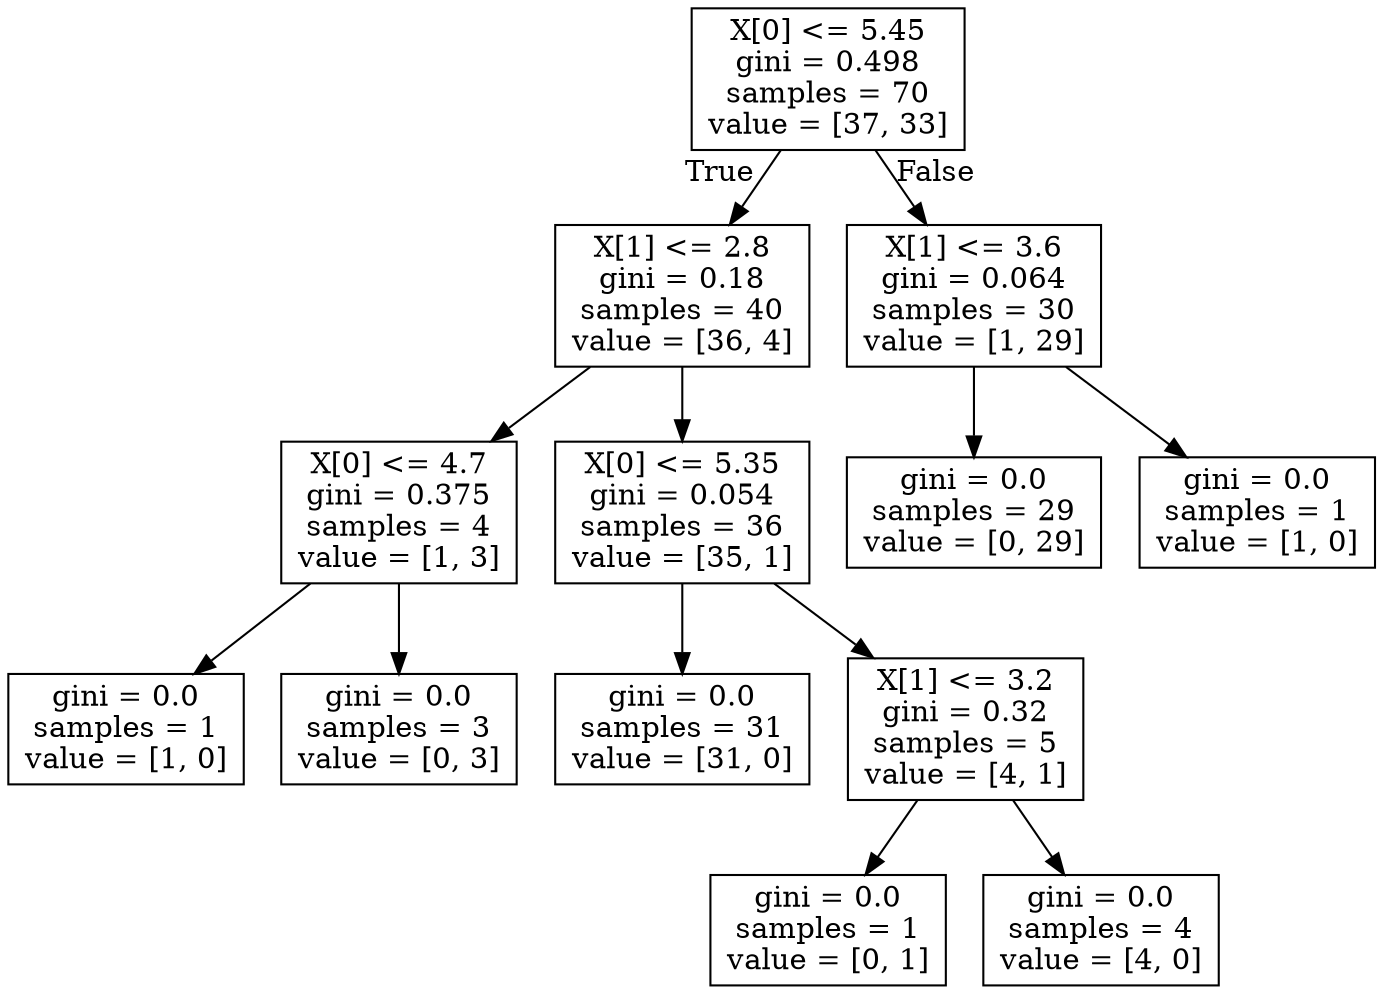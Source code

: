 digraph Tree {
node [shape=box] ;
0 [label="X[0] <= 5.45\ngini = 0.498\nsamples = 70\nvalue = [37, 33]"] ;
1 [label="X[1] <= 2.8\ngini = 0.18\nsamples = 40\nvalue = [36, 4]"] ;
0 -> 1 [labeldistance=2.5, labelangle=45, headlabel="True"] ;
2 [label="X[0] <= 4.7\ngini = 0.375\nsamples = 4\nvalue = [1, 3]"] ;
1 -> 2 ;
3 [label="gini = 0.0\nsamples = 1\nvalue = [1, 0]"] ;
2 -> 3 ;
4 [label="gini = 0.0\nsamples = 3\nvalue = [0, 3]"] ;
2 -> 4 ;
5 [label="X[0] <= 5.35\ngini = 0.054\nsamples = 36\nvalue = [35, 1]"] ;
1 -> 5 ;
6 [label="gini = 0.0\nsamples = 31\nvalue = [31, 0]"] ;
5 -> 6 ;
7 [label="X[1] <= 3.2\ngini = 0.32\nsamples = 5\nvalue = [4, 1]"] ;
5 -> 7 ;
8 [label="gini = 0.0\nsamples = 1\nvalue = [0, 1]"] ;
7 -> 8 ;
9 [label="gini = 0.0\nsamples = 4\nvalue = [4, 0]"] ;
7 -> 9 ;
10 [label="X[1] <= 3.6\ngini = 0.064\nsamples = 30\nvalue = [1, 29]"] ;
0 -> 10 [labeldistance=2.5, labelangle=-45, headlabel="False"] ;
11 [label="gini = 0.0\nsamples = 29\nvalue = [0, 29]"] ;
10 -> 11 ;
12 [label="gini = 0.0\nsamples = 1\nvalue = [1, 0]"] ;
10 -> 12 ;
}
